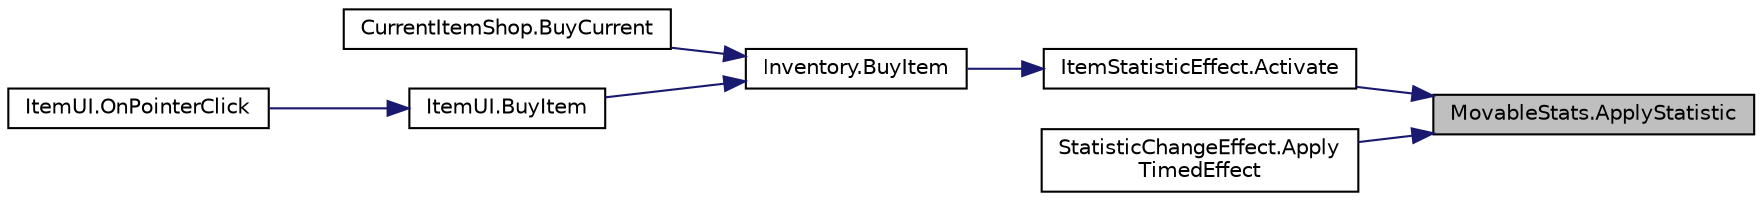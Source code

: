 digraph "MovableStats.ApplyStatistic"
{
 // INTERACTIVE_SVG=YES
 // LATEX_PDF_SIZE
  bgcolor="transparent";
  edge [fontname="Helvetica",fontsize="10",labelfontname="Helvetica",labelfontsize="10"];
  node [fontname="Helvetica",fontsize="10",shape=record];
  rankdir="RL";
  Node1 [label="MovableStats.ApplyStatistic",height=0.2,width=0.4,color="black", fillcolor="grey75", style="filled", fontcolor="black",tooltip=" "];
  Node1 -> Node2 [dir="back",color="midnightblue",fontsize="10",style="solid",fontname="Helvetica"];
  Node2 [label="ItemStatisticEffect.Activate",height=0.2,width=0.4,color="black",URL="$class_item_statistic_effect.html#abbdbb3e54a3aeeb784c5aadaec695753",tooltip=" "];
  Node2 -> Node3 [dir="back",color="midnightblue",fontsize="10",style="solid",fontname="Helvetica"];
  Node3 [label="Inventory.BuyItem",height=0.2,width=0.4,color="black",URL="$class_inventory.html#a22aa6615c02eff40c88a48c96905e962",tooltip=" "];
  Node3 -> Node4 [dir="back",color="midnightblue",fontsize="10",style="solid",fontname="Helvetica"];
  Node4 [label="CurrentItemShop.BuyCurrent",height=0.2,width=0.4,color="black",URL="$class_current_item_shop.html#ac931da08dc792088bbb913a1db71cf27",tooltip=" "];
  Node3 -> Node5 [dir="back",color="midnightblue",fontsize="10",style="solid",fontname="Helvetica"];
  Node5 [label="ItemUI.BuyItem",height=0.2,width=0.4,color="black",URL="$class_item_u_i.html#a7989b50db532215f7732954841b6ae4d",tooltip=" "];
  Node5 -> Node6 [dir="back",color="midnightblue",fontsize="10",style="solid",fontname="Helvetica"];
  Node6 [label="ItemUI.OnPointerClick",height=0.2,width=0.4,color="black",URL="$class_item_u_i.html#a2b89b23e671541d302225044a9d9de6f",tooltip=" "];
  Node1 -> Node7 [dir="back",color="midnightblue",fontsize="10",style="solid",fontname="Helvetica"];
  Node7 [label="StatisticChangeEffect.Apply\lTimedEffect",height=0.2,width=0.4,color="black",URL="$class_statistic_change_effect.html#a18670b90afa4c33f7b5ec466af94c38d",tooltip=" "];
}
